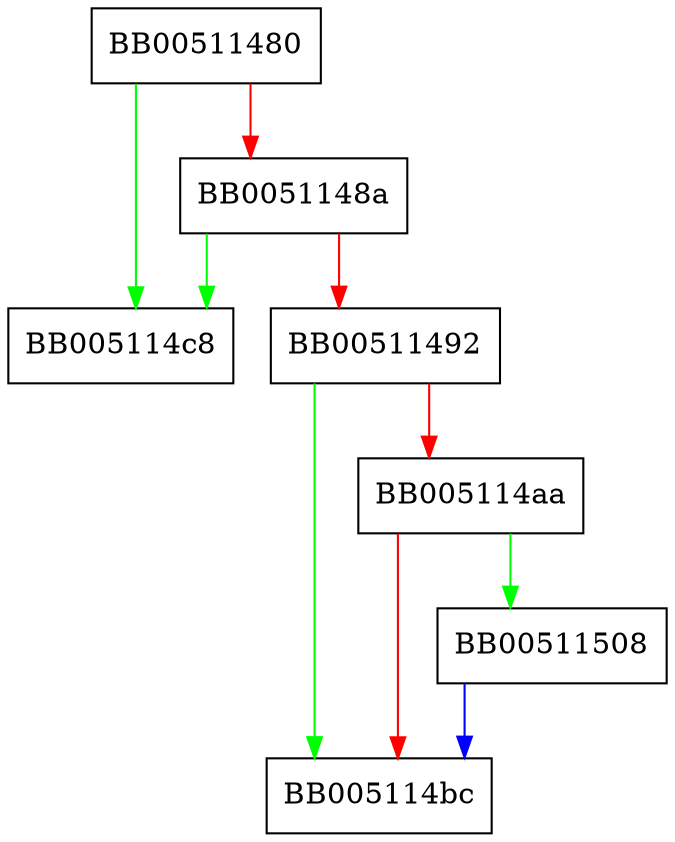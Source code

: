 digraph ASN1_item_i2d_mem_bio {
  node [shape="box"];
  graph [splines=ortho];
  BB00511480 -> BB005114c8 [color="green"];
  BB00511480 -> BB0051148a [color="red"];
  BB0051148a -> BB005114c8 [color="green"];
  BB0051148a -> BB00511492 [color="red"];
  BB00511492 -> BB005114bc [color="green"];
  BB00511492 -> BB005114aa [color="red"];
  BB005114aa -> BB00511508 [color="green"];
  BB005114aa -> BB005114bc [color="red"];
  BB00511508 -> BB005114bc [color="blue"];
}